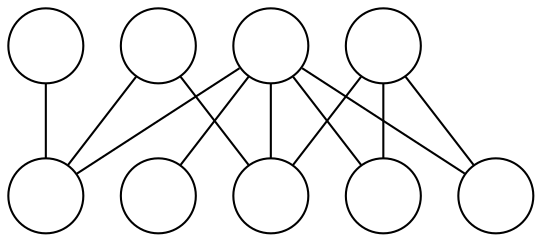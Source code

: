 graph G {
  node[label="", shape=circle]
  0;
  1;
  2;
  3;
  4;
  5;
  6;
  7;
  8;
  5 -- 0;
  6 -- 0;
  6 -- 1;
  7 -- 1;
  7 -- 2;
  7 -- 3;
  8 -- 0;
  8 -- 1;
  8 -- 2;
  8 -- 3;
  8 -- 4;
}
